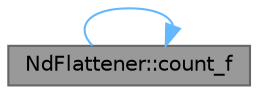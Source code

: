 digraph "NdFlattener::count_f"
{
 // LATEX_PDF_SIZE
  bgcolor="transparent";
  edge [fontname=Helvetica,fontsize=10,labelfontname=Helvetica,labelfontsize=10];
  node [fontname=Helvetica,fontsize=10,shape=box,height=0.2,width=0.4];
  rankdir="LR";
  Node1 [id="Node000001",label="NdFlattener::count_f",height=0.2,width=0.4,color="gray40", fillcolor="grey60", style="filled", fontcolor="black",tooltip="Determine the space required for reading the 'recursive function'."];
  Node1 -> Node1 [id="edge1_Node000001_Node000001",color="steelblue1",style="solid",tooltip=" "];
}
